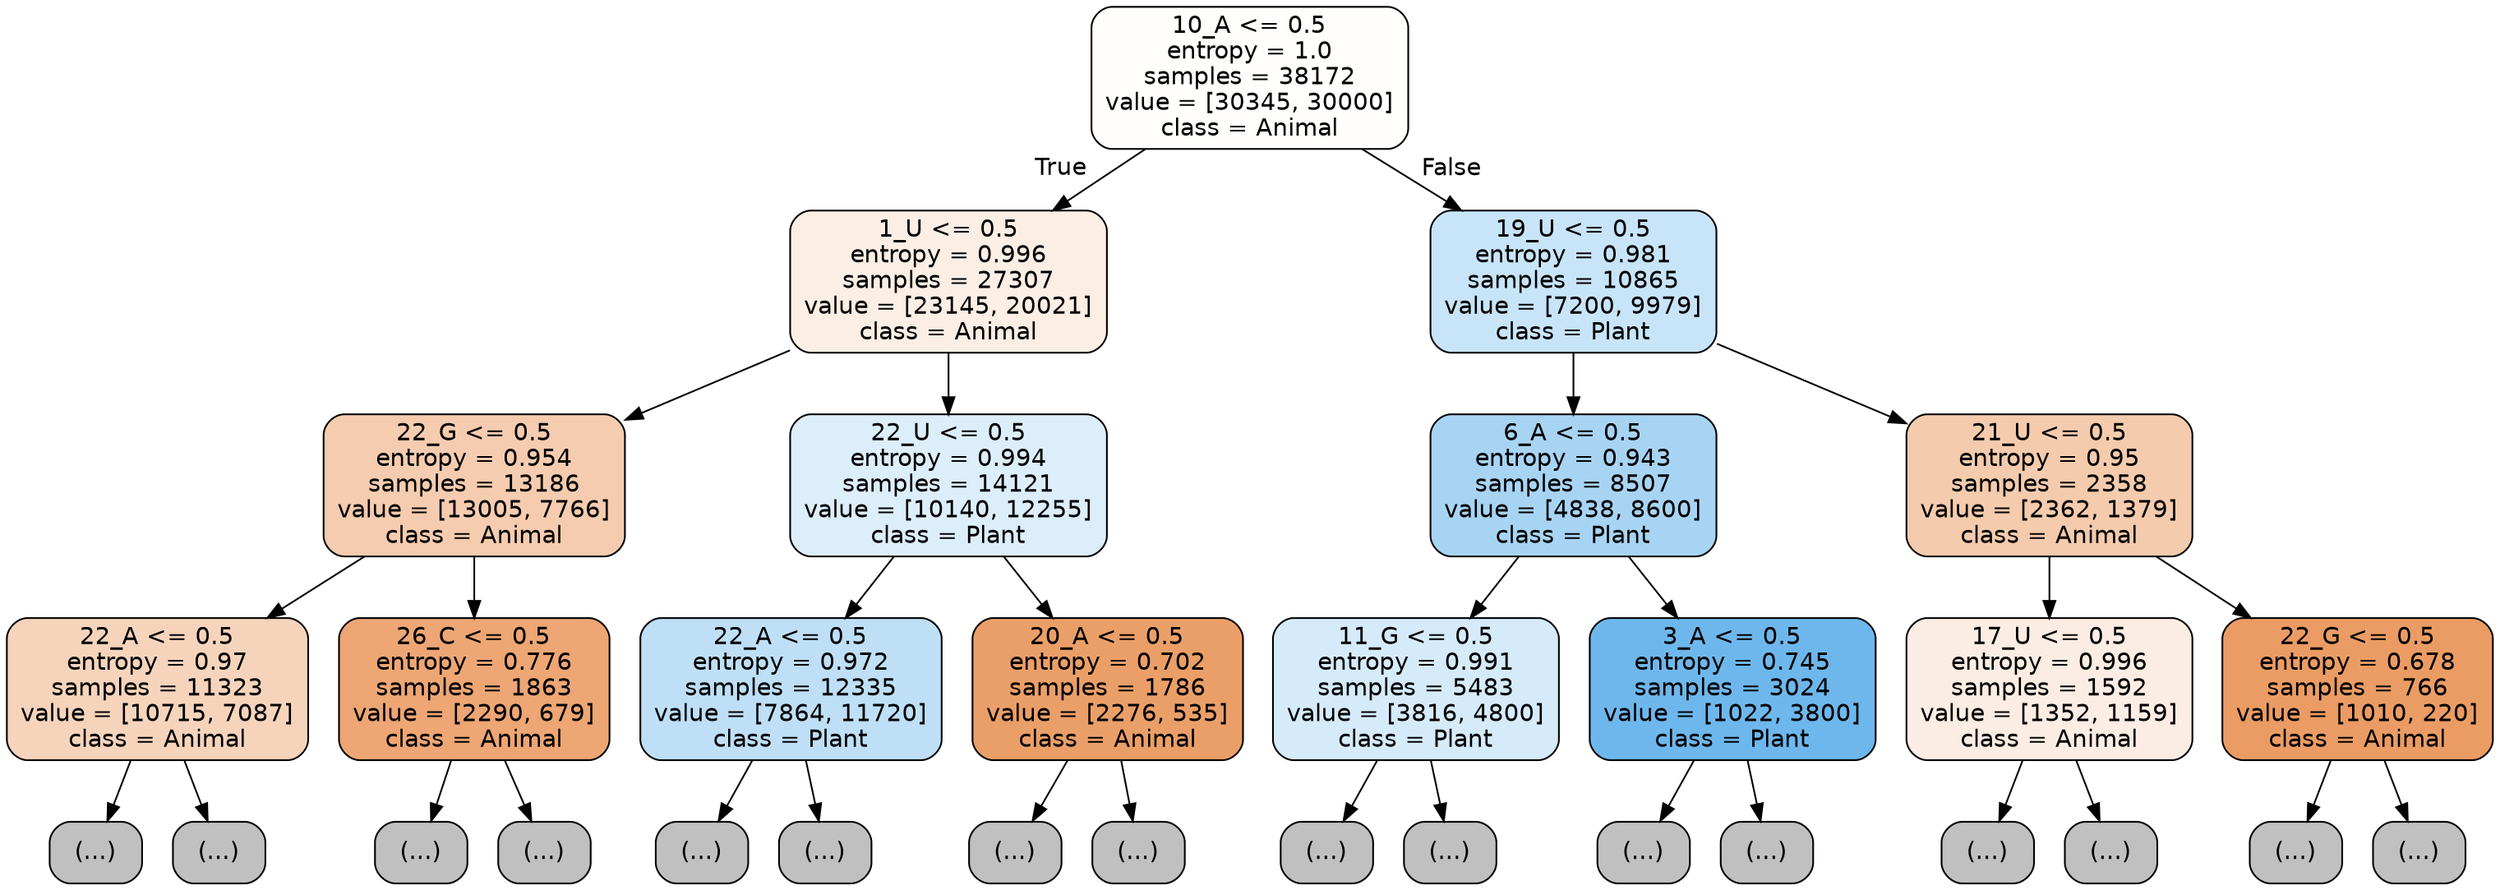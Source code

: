 digraph Tree {
node [shape=box, style="filled, rounded", color="black", fontname="helvetica"] ;
edge [fontname="helvetica"] ;
0 [label="10_A <= 0.5\nentropy = 1.0\nsamples = 38172\nvalue = [30345, 30000]\nclass = Animal", fillcolor="#fffefd"] ;
1 [label="1_U <= 0.5\nentropy = 0.996\nsamples = 27307\nvalue = [23145, 20021]\nclass = Animal", fillcolor="#fbeee4"] ;
0 -> 1 [labeldistance=2.5, labelangle=45, headlabel="True"] ;
2 [label="22_G <= 0.5\nentropy = 0.954\nsamples = 13186\nvalue = [13005, 7766]\nclass = Animal", fillcolor="#f5ccaf"] ;
1 -> 2 ;
3 [label="22_A <= 0.5\nentropy = 0.97\nsamples = 11323\nvalue = [10715, 7087]\nclass = Animal", fillcolor="#f6d4bc"] ;
2 -> 3 ;
4 [label="(...)", fillcolor="#C0C0C0"] ;
3 -> 4 ;
5617 [label="(...)", fillcolor="#C0C0C0"] ;
3 -> 5617 ;
6472 [label="26_C <= 0.5\nentropy = 0.776\nsamples = 1863\nvalue = [2290, 679]\nclass = Animal", fillcolor="#eda674"] ;
2 -> 6472 ;
6473 [label="(...)", fillcolor="#C0C0C0"] ;
6472 -> 6473 ;
7316 [label="(...)", fillcolor="#C0C0C0"] ;
6472 -> 7316 ;
7323 [label="22_U <= 0.5\nentropy = 0.994\nsamples = 14121\nvalue = [10140, 12255]\nclass = Plant", fillcolor="#ddeefb"] ;
1 -> 7323 ;
7324 [label="22_A <= 0.5\nentropy = 0.972\nsamples = 12335\nvalue = [7864, 11720]\nclass = Plant", fillcolor="#bedff6"] ;
7323 -> 7324 ;
7325 [label="(...)", fillcolor="#C0C0C0"] ;
7324 -> 7325 ;
11356 [label="(...)", fillcolor="#C0C0C0"] ;
7324 -> 11356 ;
11959 [label="20_A <= 0.5\nentropy = 0.702\nsamples = 1786\nvalue = [2276, 535]\nclass = Animal", fillcolor="#eb9f68"] ;
7323 -> 11959 ;
11960 [label="(...)", fillcolor="#C0C0C0"] ;
11959 -> 11960 ;
12505 [label="(...)", fillcolor="#C0C0C0"] ;
11959 -> 12505 ;
12680 [label="19_U <= 0.5\nentropy = 0.981\nsamples = 10865\nvalue = [7200, 9979]\nclass = Plant", fillcolor="#c8e4f8"] ;
0 -> 12680 [labeldistance=2.5, labelangle=-45, headlabel="False"] ;
12681 [label="6_A <= 0.5\nentropy = 0.943\nsamples = 8507\nvalue = [4838, 8600]\nclass = Plant", fillcolor="#a8d4f4"] ;
12680 -> 12681 ;
12682 [label="11_G <= 0.5\nentropy = 0.991\nsamples = 5483\nvalue = [3816, 4800]\nclass = Plant", fillcolor="#d6ebfa"] ;
12681 -> 12682 ;
12683 [label="(...)", fillcolor="#C0C0C0"] ;
12682 -> 12683 ;
14178 [label="(...)", fillcolor="#C0C0C0"] ;
12682 -> 14178 ;
14895 [label="3_A <= 0.5\nentropy = 0.745\nsamples = 3024\nvalue = [1022, 3800]\nclass = Plant", fillcolor="#6eb7ec"] ;
12681 -> 14895 ;
14896 [label="(...)", fillcolor="#C0C0C0"] ;
14895 -> 14896 ;
15457 [label="(...)", fillcolor="#C0C0C0"] ;
14895 -> 15457 ;
15636 [label="21_U <= 0.5\nentropy = 0.95\nsamples = 2358\nvalue = [2362, 1379]\nclass = Animal", fillcolor="#f4cbad"] ;
12680 -> 15636 ;
15637 [label="17_U <= 0.5\nentropy = 0.996\nsamples = 1592\nvalue = [1352, 1159]\nclass = Animal", fillcolor="#fbede3"] ;
15636 -> 15637 ;
15638 [label="(...)", fillcolor="#C0C0C0"] ;
15637 -> 15638 ;
16273 [label="(...)", fillcolor="#C0C0C0"] ;
15637 -> 16273 ;
16524 [label="22_G <= 0.5\nentropy = 0.678\nsamples = 766\nvalue = [1010, 220]\nclass = Animal", fillcolor="#eb9c64"] ;
15636 -> 16524 ;
16525 [label="(...)", fillcolor="#C0C0C0"] ;
16524 -> 16525 ;
16778 [label="(...)", fillcolor="#C0C0C0"] ;
16524 -> 16778 ;
}